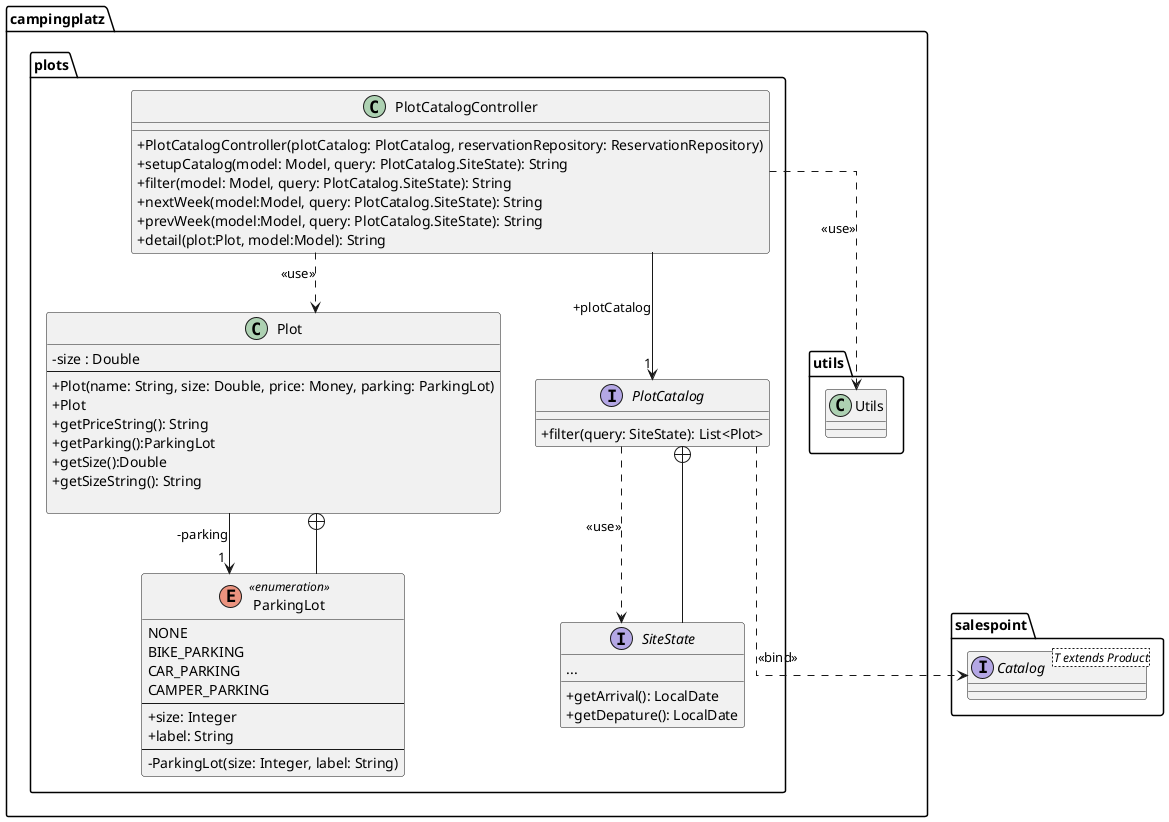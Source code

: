 @startuml
skinparam classAttributeIconSize 0
skinparam linetype ortho
'https://plantuml.com/sequence-diagram
package campingplatz.plots {
class Plot {
-size : Double
--
+Plot(name: String, size: Double, price: Money, parking: ParkingLot)
+ Plot
+getPriceString(): String
+getParking():ParkingLot
+getSize():Double
+getSizeString(): String

}

enum ParkingLot<<enumeration>>{
NONE
BIKE_PARKING
CAR_PARKING
CAMPER_PARKING
--
+size: Integer
+label: String
--
-ParkingLot(size: Integer, label: String)
}
class PlotCatalogController{
+PlotCatalogController(plotCatalog: PlotCatalog, reservationRepository: ReservationRepository)
+setupCatalog(model: Model, query: PlotCatalog.SiteState): String
+filter(model: Model, query: PlotCatalog.SiteState): String
+nextWeek(model:Model, query: PlotCatalog.SiteState): String
+prevWeek(model:Model, query: PlotCatalog.SiteState): String
+detail(plot:Plot, model:Model): String
}
interface PlotCatalog{
+filter(query: SiteState): List<Plot>
}
interface SiteState {
+getArrival(): LocalDate
+getDepature(): LocalDate
...

}
}
package campingplatz.utils {
class Utils
}
package salespoint {
interface Catalog <T extends Product>
}


Plot --> "1" ParkingLot : -parking
ParkingLot --+ Plot
PlotCatalogController --> "1" PlotCatalog : +plotCatalog
PlotCatalog ..> SiteState : <<use>>
SiteState --+ PlotCatalog
PlotCatalogController ..> Utils : <<use>>
PlotCatalog ..> Catalog : <<bind>>



PlotCatalogController ..> Plot : <<use>>

@enduml